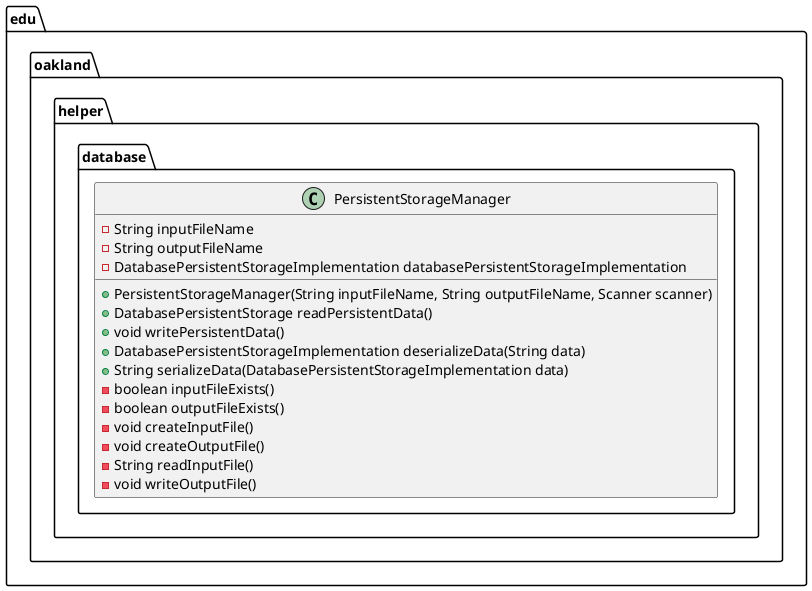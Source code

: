 @startuml PersistentStorageManager

package edu.oakland.helper.database {
    class PersistentStorageManager {
        - String inputFileName
        - String outputFileName
        - DatabasePersistentStorageImplementation databasePersistentStorageImplementation
        + PersistentStorageManager(String inputFileName, String outputFileName, Scanner scanner)
        + DatabasePersistentStorage readPersistentData()
        + void writePersistentData()
        + DatabasePersistentStorageImplementation deserializeData(String data)
        + String serializeData(DatabasePersistentStorageImplementation data)
        - boolean inputFileExists()
        - boolean outputFileExists()
        - void createInputFile()
        - void createOutputFile()
        - String readInputFile()
        - void writeOutputFile()
    }
}

@enduml